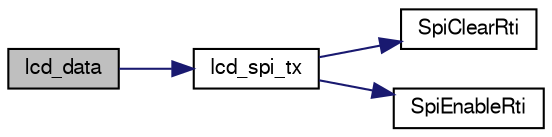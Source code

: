 digraph "lcd_data"
{
  edge [fontname="FreeSans",fontsize="10",labelfontname="FreeSans",labelfontsize="10"];
  node [fontname="FreeSans",fontsize="10",shape=record];
  rankdir="LR";
  Node1 [label="lcd_data",height=0.2,width=0.4,color="black", fillcolor="grey75", style="filled", fontcolor="black"];
  Node1 -> Node2 [color="midnightblue",fontsize="10",style="solid",fontname="FreeSans"];
  Node2 [label="lcd_spi_tx",height=0.2,width=0.4,color="black", fillcolor="white", style="filled",URL="$lcd__dogm__hw_8c.html#a366ee955fa7d05ec9dcc324178a212d7"];
  Node2 -> Node3 [color="midnightblue",fontsize="10",style="solid",fontname="FreeSans"];
  Node3 [label="SpiClearRti",height=0.2,width=0.4,color="black", fillcolor="white", style="filled",URL="$lpc21_2mcu__periph_2spi__arch_8c.html#a4c328147d259ed459aa71ba246bbf1cf"];
  Node2 -> Node4 [color="midnightblue",fontsize="10",style="solid",fontname="FreeSans"];
  Node4 [label="SpiEnableRti",height=0.2,width=0.4,color="black", fillcolor="white", style="filled",URL="$lpc21_2mcu__periph_2spi__arch_8c.html#a2f597567924a3000e5afb340e4aa5592"];
}
